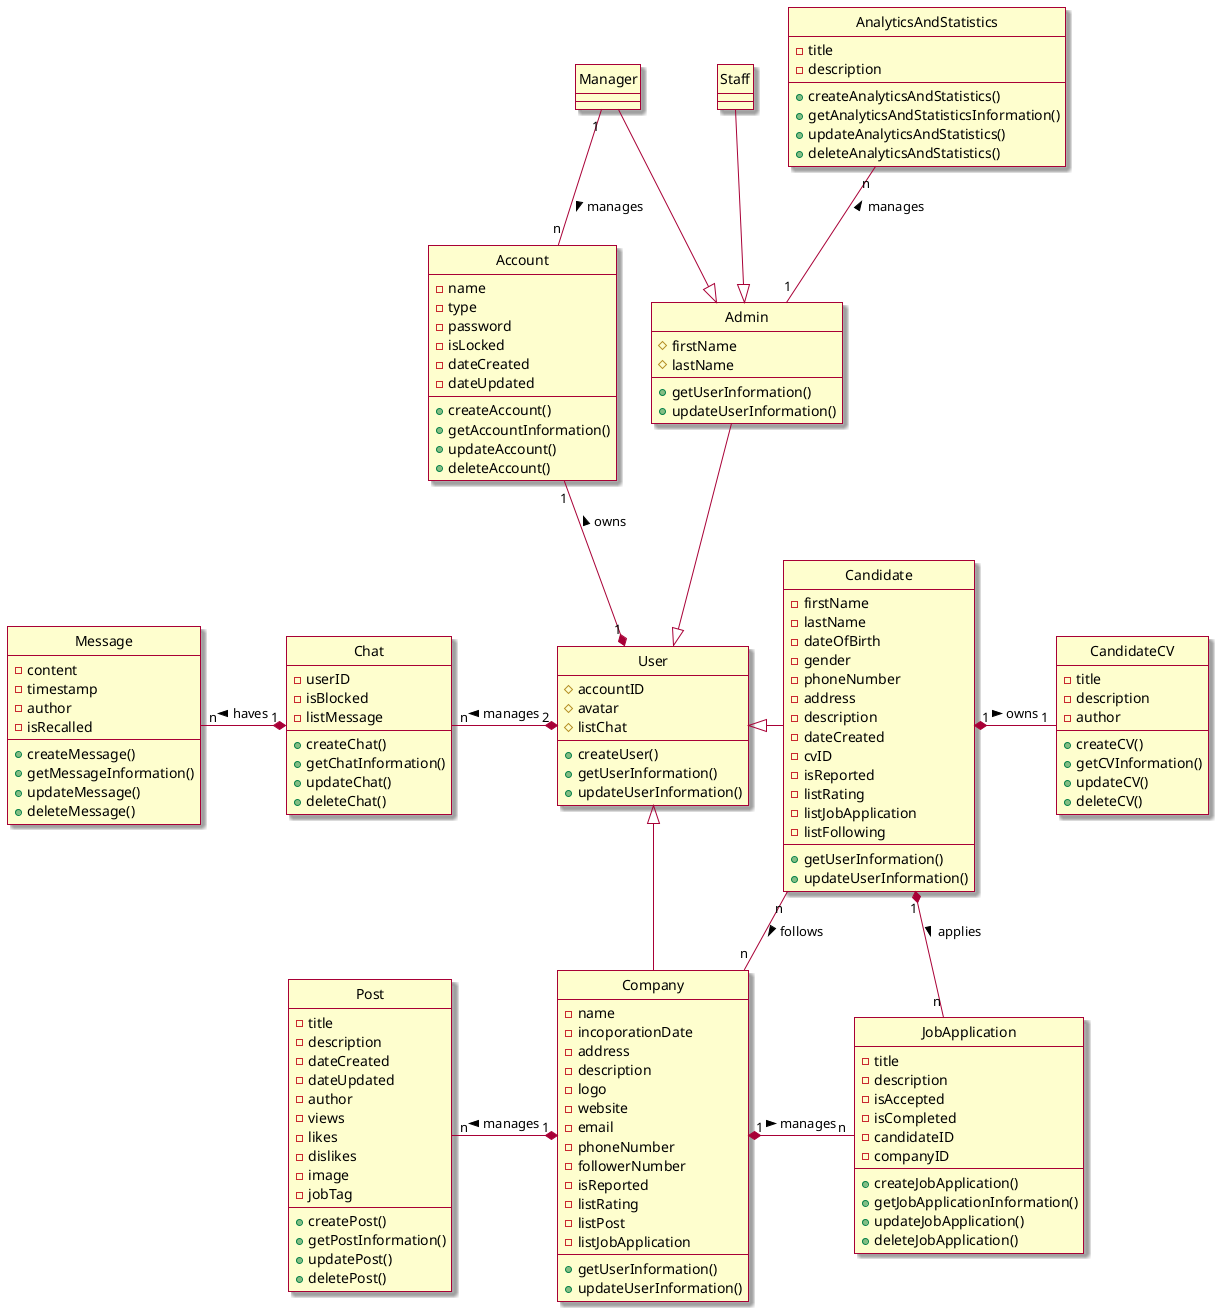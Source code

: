 @startuml ClassDiagram

hide circle
skin rose

class Account {
    -name
    -type
    -password
    -isLocked
    -dateCreated
    -dateUpdated
    +createAccount()
    +getAccountInformation()
    +updateAccount()
    +deleteAccount()
}

class User {
    #accountID
    #avatar
    #listChat
    +createUser()
    +getUserInformation()
    +updateUserInformation()
}

class Admin {
    #firstName
    #lastName
    +getUserInformation()
    +updateUserInformation()
}

class Candidate {
    -firstName
    -lastName
    -dateOfBirth
    -gender
    -phoneNumber
    -address
    -description
    -dateCreated
    -cvID
    -isReported
    -listRating
    -listJobApplication
    -listFollowing
    +getUserInformation()
    +updateUserInformation()
}

class Company {
    -name
    -incoporationDate
    -address
    -description
    -logo
    -website
    -email
    -phoneNumber
    -followerNumber
    -isReported
    -listRating
    -listPost
    -listJobApplication
    +getUserInformation()
    +updateUserInformation()
}

class Staff {

}

class Manager {

}

class Post {
    -title
    -description
    -dateCreated
    -dateUpdated
    -author
    -views
    -likes
    -dislikes
    -image
    -jobTag
    +createPost()
    +getPostInformation()
    +updatePost()
    +deletePost()
}

class CandidateCV {
    -title
    -description
    -author
    +createCV()
    +getCVInformation()
    +updateCV()
    +deleteCV()
}

class JobApplication {
    -title
    -description
    -isAccepted
    -isCompleted
    -candidateID
    -companyID
    +createJobApplication()
    +getJobApplicationInformation()
    +updateJobApplication()
    +deleteJobApplication()
}

class Chat {
    -userID
    -isBlocked
    -listMessage
    +createChat()
    +getChatInformation()
    +updateChat()
    +deleteChat()
}

class Message {
    -content
    -timestamp
    -author
    -isRecalled
    +createMessage()
    +getMessageInformation()
    +updateMessage()
    +deleteMessage()
}

class AnalyticsAndStatistics {
    -title
    -description
    +createAnalyticsAndStatistics()
    +getAnalyticsAndStatisticsInformation()
    +updateAnalyticsAndStatistics()
    +deleteAnalyticsAndStatistics()
}

Account "1" --* "1" User: owns <
Admin --|> User
User <|-right- Candidate
User <|-- Company
Staff --|> Admin
Manager --|> Admin
AnalyticsAndStatistics "n" -- "1" Admin: manages <
Manager "1" -- "n" Account: manages >
Post "n" -right-* "1" Company: manages <
Chat "n" -right-* "2" User: manages <
Message "n" -right-* "1" Chat: haves <
CandidateCV "1" -left-* "1" Candidate: owns <
JobApplication "n" -left-* "1" Company: manages <
Candidate "n" -- "n" Company: follows >
Candidate "1" *-- "n" JobApplication: applies >

@enduml